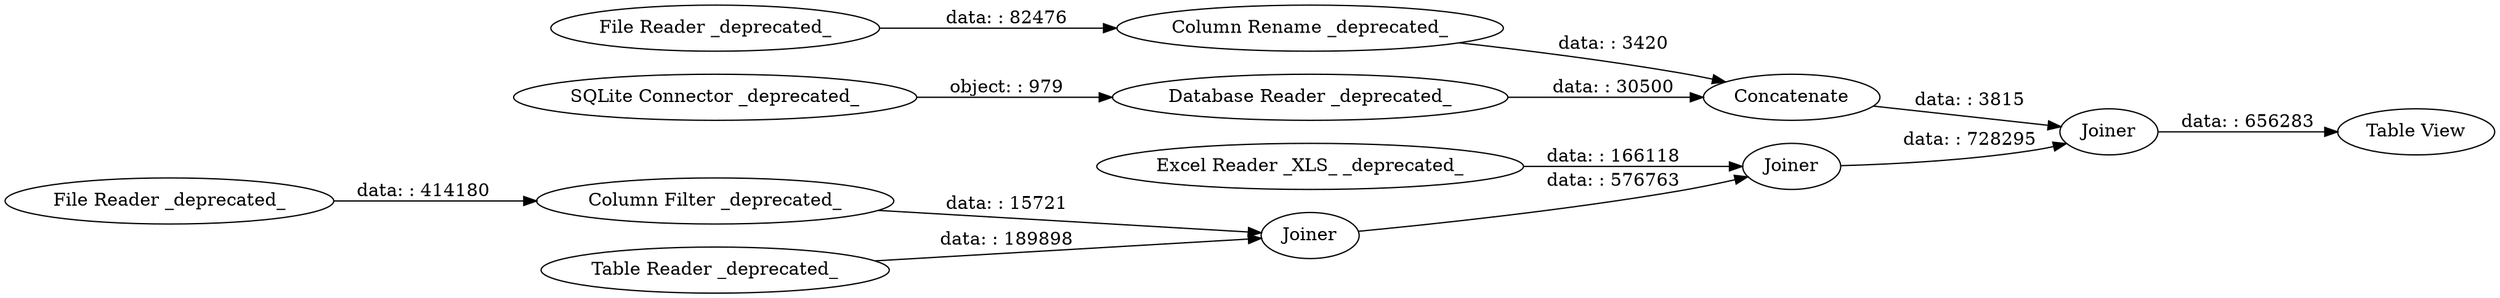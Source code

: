 digraph {
	"1374829274820969934_232" [label="File Reader _deprecated_"]
	"1374829274820969934_156" [label="Column Rename _deprecated_"]
	"1374829274820969934_152" [label="Column Filter _deprecated_"]
	"1374829274820969934_243" [label=Joiner]
	"-6262314162281516077_248" [label="Table View"]
	"1374829274820969934_244" [label=Joiner]
	"1374829274820969934_245" [label=Joiner]
	"1374829274820969934_246" [label=Concatenate]
	"1374829274820969934_241" [label="Excel Reader _XLS_ _deprecated_"]
	"1374829274820969934_233" [label="Table Reader _deprecated_"]
	"1374829274820969934_239" [label="SQLite Connector _deprecated_"]
	"1374829274820969934_236" [label="File Reader _deprecated_"]
	"1374829274820969934_238" [label="Database Reader _deprecated_"]
	"1374829274820969934_245" -> "-6262314162281516077_248" [label="data: : 656283"]
	"1374829274820969934_152" -> "1374829274820969934_243" [label="data: : 15721"]
	"1374829274820969934_241" -> "1374829274820969934_244" [label="data: : 166118"]
	"1374829274820969934_233" -> "1374829274820969934_243" [label="data: : 189898"]
	"1374829274820969934_244" -> "1374829274820969934_245" [label="data: : 728295"]
	"1374829274820969934_246" -> "1374829274820969934_245" [label="data: : 3815"]
	"1374829274820969934_232" -> "1374829274820969934_152" [label="data: : 414180"]
	"1374829274820969934_238" -> "1374829274820969934_246" [label="data: : 30500"]
	"1374829274820969934_239" -> "1374829274820969934_238" [label="object: : 979"]
	"1374829274820969934_156" -> "1374829274820969934_246" [label="data: : 3420"]
	"1374829274820969934_236" -> "1374829274820969934_156" [label="data: : 82476"]
	"1374829274820969934_243" -> "1374829274820969934_244" [label="data: : 576763"]
	rankdir=LR
}
